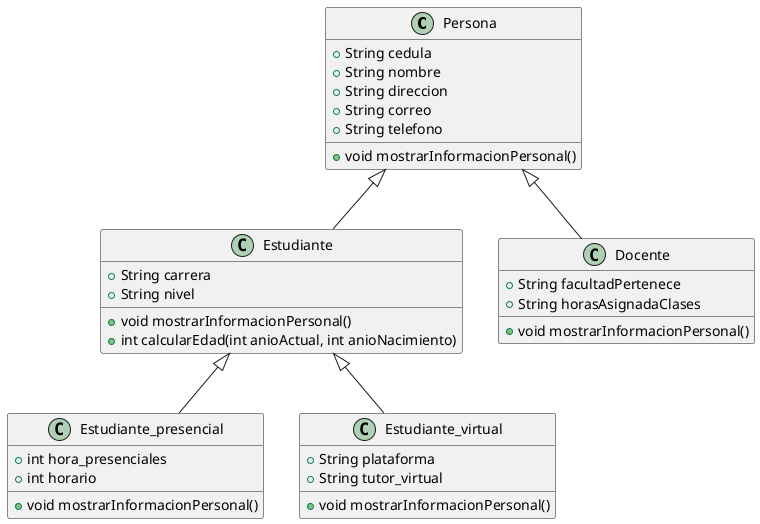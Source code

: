 @startuml

class Persona {
  + String cedula
  + String nombre
  + String direccion
  + String correo
  + String telefono

  + void mostrarInformacionPersonal()
}

class Estudiante {
  + String carrera
  + String nivel

  + void mostrarInformacionPersonal()
  + int calcularEdad(int anioActual, int anioNacimiento)
}

class Docente {
  + String facultadPertenece
  + String horasAsignadaClases

  + void mostrarInformacionPersonal()
}

class Estudiante_presencial {
  + int hora_presenciales
  + int horario

  + void mostrarInformacionPersonal()
}

class Estudiante_virtual {
  + String plataforma
  + String tutor_virtual

  + void mostrarInformacionPersonal()
}

Persona <|-- Estudiante
Persona <|-- Docente
Estudiante <|-- Estudiante_presencial
Estudiante <|-- Estudiante_virtual

@enduml
@startuml

class Persona {
  + String cedula
  + String nombre
  + String direccion
  + String correo
  + String telefono

  + void mostrarInformacionPersonal()
}

class Estudiante {
  + String carrera
  + String nivel

  + void mostrarInformacionPersonal()
  + int calcularEdad(int anioActual, int anioNacimiento)
}

class Docente {
  + String facultadPertenece
  + String horasAsignadaClases

  + void mostrarInformacionPersonal()
}

class Estudiante_presencial {
  + int hora_presenciales
  + int horario

  + void mostrarInformacionPersonal()
  + int calcularEdad(int anioActual, int anioNacimiento)
}

class Estudiante_virtual {
  + String plataforma
  + String tutor_virtual

  + void mostrarInformacionPersonal()
  + int calcularEdad(int anioActual, int anioNacimiento)
}

class Docente_linea {
    + String tipo_contrato
     + void mostrarInformacionPersonal()
}

Persona <|-- Estudiante
Persona <|-- Docente
Estudiante <|-- Estudiante_presencial
Estudiante <|-- Estudiante_virtual
Persona <|-- Docente_linea
@enduml
